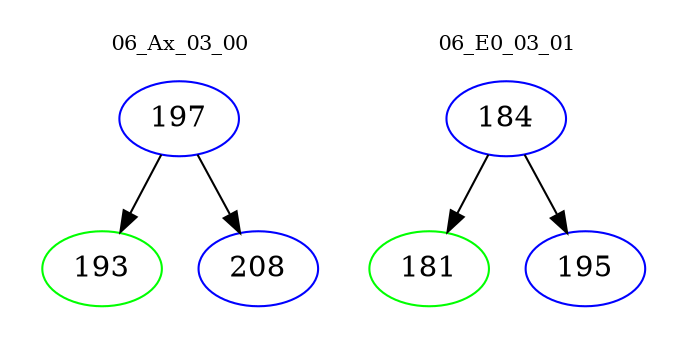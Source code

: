 digraph{
subgraph cluster_0 {
color = white
label = "06_Ax_03_00";
fontsize=10;
T0_197 [label="197", color="blue"]
T0_197 -> T0_193 [color="black"]
T0_193 [label="193", color="green"]
T0_197 -> T0_208 [color="black"]
T0_208 [label="208", color="blue"]
}
subgraph cluster_1 {
color = white
label = "06_E0_03_01";
fontsize=10;
T1_184 [label="184", color="blue"]
T1_184 -> T1_181 [color="black"]
T1_181 [label="181", color="green"]
T1_184 -> T1_195 [color="black"]
T1_195 [label="195", color="blue"]
}
}
